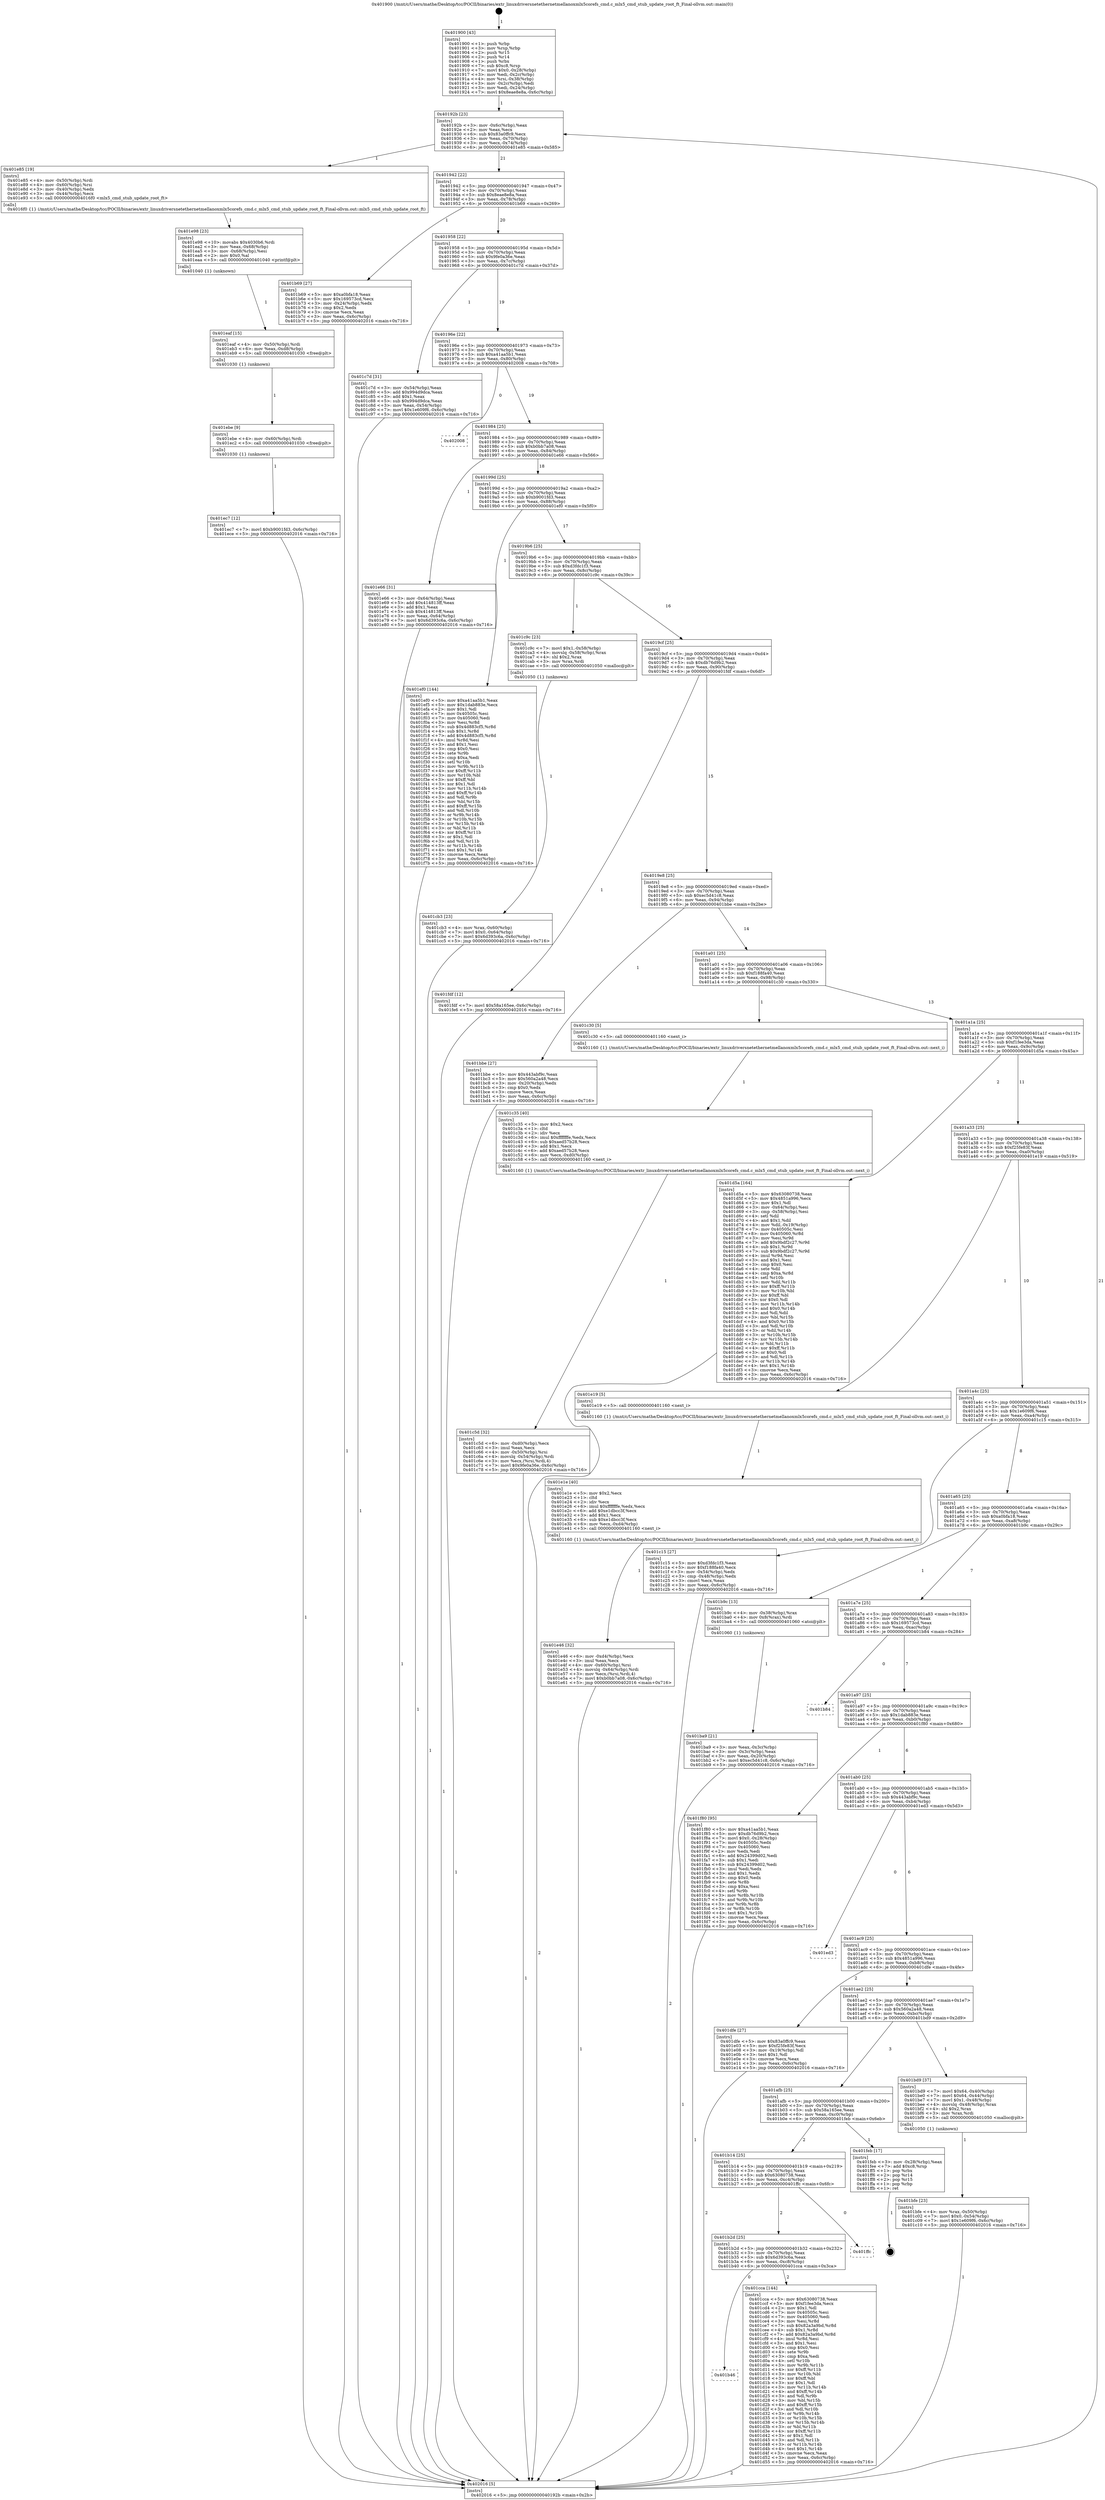 digraph "0x401900" {
  label = "0x401900 (/mnt/c/Users/mathe/Desktop/tcc/POCII/binaries/extr_linuxdriversnetethernetmellanoxmlx5corefs_cmd.c_mlx5_cmd_stub_update_root_ft_Final-ollvm.out::main(0))"
  labelloc = "t"
  node[shape=record]

  Entry [label="",width=0.3,height=0.3,shape=circle,fillcolor=black,style=filled]
  "0x40192b" [label="{
     0x40192b [23]\l
     | [instrs]\l
     &nbsp;&nbsp;0x40192b \<+3\>: mov -0x6c(%rbp),%eax\l
     &nbsp;&nbsp;0x40192e \<+2\>: mov %eax,%ecx\l
     &nbsp;&nbsp;0x401930 \<+6\>: sub $0x83a0ffc9,%ecx\l
     &nbsp;&nbsp;0x401936 \<+3\>: mov %eax,-0x70(%rbp)\l
     &nbsp;&nbsp;0x401939 \<+3\>: mov %ecx,-0x74(%rbp)\l
     &nbsp;&nbsp;0x40193c \<+6\>: je 0000000000401e85 \<main+0x585\>\l
  }"]
  "0x401e85" [label="{
     0x401e85 [19]\l
     | [instrs]\l
     &nbsp;&nbsp;0x401e85 \<+4\>: mov -0x50(%rbp),%rdi\l
     &nbsp;&nbsp;0x401e89 \<+4\>: mov -0x60(%rbp),%rsi\l
     &nbsp;&nbsp;0x401e8d \<+3\>: mov -0x40(%rbp),%edx\l
     &nbsp;&nbsp;0x401e90 \<+3\>: mov -0x44(%rbp),%ecx\l
     &nbsp;&nbsp;0x401e93 \<+5\>: call 00000000004016f0 \<mlx5_cmd_stub_update_root_ft\>\l
     | [calls]\l
     &nbsp;&nbsp;0x4016f0 \{1\} (/mnt/c/Users/mathe/Desktop/tcc/POCII/binaries/extr_linuxdriversnetethernetmellanoxmlx5corefs_cmd.c_mlx5_cmd_stub_update_root_ft_Final-ollvm.out::mlx5_cmd_stub_update_root_ft)\l
  }"]
  "0x401942" [label="{
     0x401942 [22]\l
     | [instrs]\l
     &nbsp;&nbsp;0x401942 \<+5\>: jmp 0000000000401947 \<main+0x47\>\l
     &nbsp;&nbsp;0x401947 \<+3\>: mov -0x70(%rbp),%eax\l
     &nbsp;&nbsp;0x40194a \<+5\>: sub $0x8eae8e8a,%eax\l
     &nbsp;&nbsp;0x40194f \<+3\>: mov %eax,-0x78(%rbp)\l
     &nbsp;&nbsp;0x401952 \<+6\>: je 0000000000401b69 \<main+0x269\>\l
  }"]
  Exit [label="",width=0.3,height=0.3,shape=circle,fillcolor=black,style=filled,peripheries=2]
  "0x401b69" [label="{
     0x401b69 [27]\l
     | [instrs]\l
     &nbsp;&nbsp;0x401b69 \<+5\>: mov $0xa0bfa18,%eax\l
     &nbsp;&nbsp;0x401b6e \<+5\>: mov $0x169573cd,%ecx\l
     &nbsp;&nbsp;0x401b73 \<+3\>: mov -0x24(%rbp),%edx\l
     &nbsp;&nbsp;0x401b76 \<+3\>: cmp $0x2,%edx\l
     &nbsp;&nbsp;0x401b79 \<+3\>: cmovne %ecx,%eax\l
     &nbsp;&nbsp;0x401b7c \<+3\>: mov %eax,-0x6c(%rbp)\l
     &nbsp;&nbsp;0x401b7f \<+5\>: jmp 0000000000402016 \<main+0x716\>\l
  }"]
  "0x401958" [label="{
     0x401958 [22]\l
     | [instrs]\l
     &nbsp;&nbsp;0x401958 \<+5\>: jmp 000000000040195d \<main+0x5d\>\l
     &nbsp;&nbsp;0x40195d \<+3\>: mov -0x70(%rbp),%eax\l
     &nbsp;&nbsp;0x401960 \<+5\>: sub $0x9fe0a36e,%eax\l
     &nbsp;&nbsp;0x401965 \<+3\>: mov %eax,-0x7c(%rbp)\l
     &nbsp;&nbsp;0x401968 \<+6\>: je 0000000000401c7d \<main+0x37d\>\l
  }"]
  "0x402016" [label="{
     0x402016 [5]\l
     | [instrs]\l
     &nbsp;&nbsp;0x402016 \<+5\>: jmp 000000000040192b \<main+0x2b\>\l
  }"]
  "0x401900" [label="{
     0x401900 [43]\l
     | [instrs]\l
     &nbsp;&nbsp;0x401900 \<+1\>: push %rbp\l
     &nbsp;&nbsp;0x401901 \<+3\>: mov %rsp,%rbp\l
     &nbsp;&nbsp;0x401904 \<+2\>: push %r15\l
     &nbsp;&nbsp;0x401906 \<+2\>: push %r14\l
     &nbsp;&nbsp;0x401908 \<+1\>: push %rbx\l
     &nbsp;&nbsp;0x401909 \<+7\>: sub $0xc8,%rsp\l
     &nbsp;&nbsp;0x401910 \<+7\>: movl $0x0,-0x28(%rbp)\l
     &nbsp;&nbsp;0x401917 \<+3\>: mov %edi,-0x2c(%rbp)\l
     &nbsp;&nbsp;0x40191a \<+4\>: mov %rsi,-0x38(%rbp)\l
     &nbsp;&nbsp;0x40191e \<+3\>: mov -0x2c(%rbp),%edi\l
     &nbsp;&nbsp;0x401921 \<+3\>: mov %edi,-0x24(%rbp)\l
     &nbsp;&nbsp;0x401924 \<+7\>: movl $0x8eae8e8a,-0x6c(%rbp)\l
  }"]
  "0x401ec7" [label="{
     0x401ec7 [12]\l
     | [instrs]\l
     &nbsp;&nbsp;0x401ec7 \<+7\>: movl $0xb9001fd3,-0x6c(%rbp)\l
     &nbsp;&nbsp;0x401ece \<+5\>: jmp 0000000000402016 \<main+0x716\>\l
  }"]
  "0x401c7d" [label="{
     0x401c7d [31]\l
     | [instrs]\l
     &nbsp;&nbsp;0x401c7d \<+3\>: mov -0x54(%rbp),%eax\l
     &nbsp;&nbsp;0x401c80 \<+5\>: add $0x994d9dca,%eax\l
     &nbsp;&nbsp;0x401c85 \<+3\>: add $0x1,%eax\l
     &nbsp;&nbsp;0x401c88 \<+5\>: sub $0x994d9dca,%eax\l
     &nbsp;&nbsp;0x401c8d \<+3\>: mov %eax,-0x54(%rbp)\l
     &nbsp;&nbsp;0x401c90 \<+7\>: movl $0x1e609f6,-0x6c(%rbp)\l
     &nbsp;&nbsp;0x401c97 \<+5\>: jmp 0000000000402016 \<main+0x716\>\l
  }"]
  "0x40196e" [label="{
     0x40196e [22]\l
     | [instrs]\l
     &nbsp;&nbsp;0x40196e \<+5\>: jmp 0000000000401973 \<main+0x73\>\l
     &nbsp;&nbsp;0x401973 \<+3\>: mov -0x70(%rbp),%eax\l
     &nbsp;&nbsp;0x401976 \<+5\>: sub $0xa41aa5b1,%eax\l
     &nbsp;&nbsp;0x40197b \<+3\>: mov %eax,-0x80(%rbp)\l
     &nbsp;&nbsp;0x40197e \<+6\>: je 0000000000402008 \<main+0x708\>\l
  }"]
  "0x401ebe" [label="{
     0x401ebe [9]\l
     | [instrs]\l
     &nbsp;&nbsp;0x401ebe \<+4\>: mov -0x60(%rbp),%rdi\l
     &nbsp;&nbsp;0x401ec2 \<+5\>: call 0000000000401030 \<free@plt\>\l
     | [calls]\l
     &nbsp;&nbsp;0x401030 \{1\} (unknown)\l
  }"]
  "0x402008" [label="{
     0x402008\l
  }", style=dashed]
  "0x401984" [label="{
     0x401984 [25]\l
     | [instrs]\l
     &nbsp;&nbsp;0x401984 \<+5\>: jmp 0000000000401989 \<main+0x89\>\l
     &nbsp;&nbsp;0x401989 \<+3\>: mov -0x70(%rbp),%eax\l
     &nbsp;&nbsp;0x40198c \<+5\>: sub $0xb0bb7a08,%eax\l
     &nbsp;&nbsp;0x401991 \<+6\>: mov %eax,-0x84(%rbp)\l
     &nbsp;&nbsp;0x401997 \<+6\>: je 0000000000401e66 \<main+0x566\>\l
  }"]
  "0x401eaf" [label="{
     0x401eaf [15]\l
     | [instrs]\l
     &nbsp;&nbsp;0x401eaf \<+4\>: mov -0x50(%rbp),%rdi\l
     &nbsp;&nbsp;0x401eb3 \<+6\>: mov %eax,-0xd8(%rbp)\l
     &nbsp;&nbsp;0x401eb9 \<+5\>: call 0000000000401030 \<free@plt\>\l
     | [calls]\l
     &nbsp;&nbsp;0x401030 \{1\} (unknown)\l
  }"]
  "0x401e66" [label="{
     0x401e66 [31]\l
     | [instrs]\l
     &nbsp;&nbsp;0x401e66 \<+3\>: mov -0x64(%rbp),%eax\l
     &nbsp;&nbsp;0x401e69 \<+5\>: add $0x414813ff,%eax\l
     &nbsp;&nbsp;0x401e6e \<+3\>: add $0x1,%eax\l
     &nbsp;&nbsp;0x401e71 \<+5\>: sub $0x414813ff,%eax\l
     &nbsp;&nbsp;0x401e76 \<+3\>: mov %eax,-0x64(%rbp)\l
     &nbsp;&nbsp;0x401e79 \<+7\>: movl $0x6d393c6a,-0x6c(%rbp)\l
     &nbsp;&nbsp;0x401e80 \<+5\>: jmp 0000000000402016 \<main+0x716\>\l
  }"]
  "0x40199d" [label="{
     0x40199d [25]\l
     | [instrs]\l
     &nbsp;&nbsp;0x40199d \<+5\>: jmp 00000000004019a2 \<main+0xa2\>\l
     &nbsp;&nbsp;0x4019a2 \<+3\>: mov -0x70(%rbp),%eax\l
     &nbsp;&nbsp;0x4019a5 \<+5\>: sub $0xb9001fd3,%eax\l
     &nbsp;&nbsp;0x4019aa \<+6\>: mov %eax,-0x88(%rbp)\l
     &nbsp;&nbsp;0x4019b0 \<+6\>: je 0000000000401ef0 \<main+0x5f0\>\l
  }"]
  "0x401e98" [label="{
     0x401e98 [23]\l
     | [instrs]\l
     &nbsp;&nbsp;0x401e98 \<+10\>: movabs $0x4030b6,%rdi\l
     &nbsp;&nbsp;0x401ea2 \<+3\>: mov %eax,-0x68(%rbp)\l
     &nbsp;&nbsp;0x401ea5 \<+3\>: mov -0x68(%rbp),%esi\l
     &nbsp;&nbsp;0x401ea8 \<+2\>: mov $0x0,%al\l
     &nbsp;&nbsp;0x401eaa \<+5\>: call 0000000000401040 \<printf@plt\>\l
     | [calls]\l
     &nbsp;&nbsp;0x401040 \{1\} (unknown)\l
  }"]
  "0x401ef0" [label="{
     0x401ef0 [144]\l
     | [instrs]\l
     &nbsp;&nbsp;0x401ef0 \<+5\>: mov $0xa41aa5b1,%eax\l
     &nbsp;&nbsp;0x401ef5 \<+5\>: mov $0x1dab883e,%ecx\l
     &nbsp;&nbsp;0x401efa \<+2\>: mov $0x1,%dl\l
     &nbsp;&nbsp;0x401efc \<+7\>: mov 0x40505c,%esi\l
     &nbsp;&nbsp;0x401f03 \<+7\>: mov 0x405060,%edi\l
     &nbsp;&nbsp;0x401f0a \<+3\>: mov %esi,%r8d\l
     &nbsp;&nbsp;0x401f0d \<+7\>: sub $0x4d883cf5,%r8d\l
     &nbsp;&nbsp;0x401f14 \<+4\>: sub $0x1,%r8d\l
     &nbsp;&nbsp;0x401f18 \<+7\>: add $0x4d883cf5,%r8d\l
     &nbsp;&nbsp;0x401f1f \<+4\>: imul %r8d,%esi\l
     &nbsp;&nbsp;0x401f23 \<+3\>: and $0x1,%esi\l
     &nbsp;&nbsp;0x401f26 \<+3\>: cmp $0x0,%esi\l
     &nbsp;&nbsp;0x401f29 \<+4\>: sete %r9b\l
     &nbsp;&nbsp;0x401f2d \<+3\>: cmp $0xa,%edi\l
     &nbsp;&nbsp;0x401f30 \<+4\>: setl %r10b\l
     &nbsp;&nbsp;0x401f34 \<+3\>: mov %r9b,%r11b\l
     &nbsp;&nbsp;0x401f37 \<+4\>: xor $0xff,%r11b\l
     &nbsp;&nbsp;0x401f3b \<+3\>: mov %r10b,%bl\l
     &nbsp;&nbsp;0x401f3e \<+3\>: xor $0xff,%bl\l
     &nbsp;&nbsp;0x401f41 \<+3\>: xor $0x1,%dl\l
     &nbsp;&nbsp;0x401f44 \<+3\>: mov %r11b,%r14b\l
     &nbsp;&nbsp;0x401f47 \<+4\>: and $0xff,%r14b\l
     &nbsp;&nbsp;0x401f4b \<+3\>: and %dl,%r9b\l
     &nbsp;&nbsp;0x401f4e \<+3\>: mov %bl,%r15b\l
     &nbsp;&nbsp;0x401f51 \<+4\>: and $0xff,%r15b\l
     &nbsp;&nbsp;0x401f55 \<+3\>: and %dl,%r10b\l
     &nbsp;&nbsp;0x401f58 \<+3\>: or %r9b,%r14b\l
     &nbsp;&nbsp;0x401f5b \<+3\>: or %r10b,%r15b\l
     &nbsp;&nbsp;0x401f5e \<+3\>: xor %r15b,%r14b\l
     &nbsp;&nbsp;0x401f61 \<+3\>: or %bl,%r11b\l
     &nbsp;&nbsp;0x401f64 \<+4\>: xor $0xff,%r11b\l
     &nbsp;&nbsp;0x401f68 \<+3\>: or $0x1,%dl\l
     &nbsp;&nbsp;0x401f6b \<+3\>: and %dl,%r11b\l
     &nbsp;&nbsp;0x401f6e \<+3\>: or %r11b,%r14b\l
     &nbsp;&nbsp;0x401f71 \<+4\>: test $0x1,%r14b\l
     &nbsp;&nbsp;0x401f75 \<+3\>: cmovne %ecx,%eax\l
     &nbsp;&nbsp;0x401f78 \<+3\>: mov %eax,-0x6c(%rbp)\l
     &nbsp;&nbsp;0x401f7b \<+5\>: jmp 0000000000402016 \<main+0x716\>\l
  }"]
  "0x4019b6" [label="{
     0x4019b6 [25]\l
     | [instrs]\l
     &nbsp;&nbsp;0x4019b6 \<+5\>: jmp 00000000004019bb \<main+0xbb\>\l
     &nbsp;&nbsp;0x4019bb \<+3\>: mov -0x70(%rbp),%eax\l
     &nbsp;&nbsp;0x4019be \<+5\>: sub $0xd3fdc1f3,%eax\l
     &nbsp;&nbsp;0x4019c3 \<+6\>: mov %eax,-0x8c(%rbp)\l
     &nbsp;&nbsp;0x4019c9 \<+6\>: je 0000000000401c9c \<main+0x39c\>\l
  }"]
  "0x401e46" [label="{
     0x401e46 [32]\l
     | [instrs]\l
     &nbsp;&nbsp;0x401e46 \<+6\>: mov -0xd4(%rbp),%ecx\l
     &nbsp;&nbsp;0x401e4c \<+3\>: imul %eax,%ecx\l
     &nbsp;&nbsp;0x401e4f \<+4\>: mov -0x60(%rbp),%rsi\l
     &nbsp;&nbsp;0x401e53 \<+4\>: movslq -0x64(%rbp),%rdi\l
     &nbsp;&nbsp;0x401e57 \<+3\>: mov %ecx,(%rsi,%rdi,4)\l
     &nbsp;&nbsp;0x401e5a \<+7\>: movl $0xb0bb7a08,-0x6c(%rbp)\l
     &nbsp;&nbsp;0x401e61 \<+5\>: jmp 0000000000402016 \<main+0x716\>\l
  }"]
  "0x401c9c" [label="{
     0x401c9c [23]\l
     | [instrs]\l
     &nbsp;&nbsp;0x401c9c \<+7\>: movl $0x1,-0x58(%rbp)\l
     &nbsp;&nbsp;0x401ca3 \<+4\>: movslq -0x58(%rbp),%rax\l
     &nbsp;&nbsp;0x401ca7 \<+4\>: shl $0x2,%rax\l
     &nbsp;&nbsp;0x401cab \<+3\>: mov %rax,%rdi\l
     &nbsp;&nbsp;0x401cae \<+5\>: call 0000000000401050 \<malloc@plt\>\l
     | [calls]\l
     &nbsp;&nbsp;0x401050 \{1\} (unknown)\l
  }"]
  "0x4019cf" [label="{
     0x4019cf [25]\l
     | [instrs]\l
     &nbsp;&nbsp;0x4019cf \<+5\>: jmp 00000000004019d4 \<main+0xd4\>\l
     &nbsp;&nbsp;0x4019d4 \<+3\>: mov -0x70(%rbp),%eax\l
     &nbsp;&nbsp;0x4019d7 \<+5\>: sub $0xdb76d9b2,%eax\l
     &nbsp;&nbsp;0x4019dc \<+6\>: mov %eax,-0x90(%rbp)\l
     &nbsp;&nbsp;0x4019e2 \<+6\>: je 0000000000401fdf \<main+0x6df\>\l
  }"]
  "0x401e1e" [label="{
     0x401e1e [40]\l
     | [instrs]\l
     &nbsp;&nbsp;0x401e1e \<+5\>: mov $0x2,%ecx\l
     &nbsp;&nbsp;0x401e23 \<+1\>: cltd\l
     &nbsp;&nbsp;0x401e24 \<+2\>: idiv %ecx\l
     &nbsp;&nbsp;0x401e26 \<+6\>: imul $0xfffffffe,%edx,%ecx\l
     &nbsp;&nbsp;0x401e2c \<+6\>: add $0xe1dbcc3f,%ecx\l
     &nbsp;&nbsp;0x401e32 \<+3\>: add $0x1,%ecx\l
     &nbsp;&nbsp;0x401e35 \<+6\>: sub $0xe1dbcc3f,%ecx\l
     &nbsp;&nbsp;0x401e3b \<+6\>: mov %ecx,-0xd4(%rbp)\l
     &nbsp;&nbsp;0x401e41 \<+5\>: call 0000000000401160 \<next_i\>\l
     | [calls]\l
     &nbsp;&nbsp;0x401160 \{1\} (/mnt/c/Users/mathe/Desktop/tcc/POCII/binaries/extr_linuxdriversnetethernetmellanoxmlx5corefs_cmd.c_mlx5_cmd_stub_update_root_ft_Final-ollvm.out::next_i)\l
  }"]
  "0x401fdf" [label="{
     0x401fdf [12]\l
     | [instrs]\l
     &nbsp;&nbsp;0x401fdf \<+7\>: movl $0x58a165ee,-0x6c(%rbp)\l
     &nbsp;&nbsp;0x401fe6 \<+5\>: jmp 0000000000402016 \<main+0x716\>\l
  }"]
  "0x4019e8" [label="{
     0x4019e8 [25]\l
     | [instrs]\l
     &nbsp;&nbsp;0x4019e8 \<+5\>: jmp 00000000004019ed \<main+0xed\>\l
     &nbsp;&nbsp;0x4019ed \<+3\>: mov -0x70(%rbp),%eax\l
     &nbsp;&nbsp;0x4019f0 \<+5\>: sub $0xec5d41c8,%eax\l
     &nbsp;&nbsp;0x4019f5 \<+6\>: mov %eax,-0x94(%rbp)\l
     &nbsp;&nbsp;0x4019fb \<+6\>: je 0000000000401bbe \<main+0x2be\>\l
  }"]
  "0x401b46" [label="{
     0x401b46\l
  }", style=dashed]
  "0x401bbe" [label="{
     0x401bbe [27]\l
     | [instrs]\l
     &nbsp;&nbsp;0x401bbe \<+5\>: mov $0x443abf9c,%eax\l
     &nbsp;&nbsp;0x401bc3 \<+5\>: mov $0x560a2a48,%ecx\l
     &nbsp;&nbsp;0x401bc8 \<+3\>: mov -0x20(%rbp),%edx\l
     &nbsp;&nbsp;0x401bcb \<+3\>: cmp $0x0,%edx\l
     &nbsp;&nbsp;0x401bce \<+3\>: cmove %ecx,%eax\l
     &nbsp;&nbsp;0x401bd1 \<+3\>: mov %eax,-0x6c(%rbp)\l
     &nbsp;&nbsp;0x401bd4 \<+5\>: jmp 0000000000402016 \<main+0x716\>\l
  }"]
  "0x401a01" [label="{
     0x401a01 [25]\l
     | [instrs]\l
     &nbsp;&nbsp;0x401a01 \<+5\>: jmp 0000000000401a06 \<main+0x106\>\l
     &nbsp;&nbsp;0x401a06 \<+3\>: mov -0x70(%rbp),%eax\l
     &nbsp;&nbsp;0x401a09 \<+5\>: sub $0xf188fa40,%eax\l
     &nbsp;&nbsp;0x401a0e \<+6\>: mov %eax,-0x98(%rbp)\l
     &nbsp;&nbsp;0x401a14 \<+6\>: je 0000000000401c30 \<main+0x330\>\l
  }"]
  "0x401cca" [label="{
     0x401cca [144]\l
     | [instrs]\l
     &nbsp;&nbsp;0x401cca \<+5\>: mov $0x63080738,%eax\l
     &nbsp;&nbsp;0x401ccf \<+5\>: mov $0xf1fee3da,%ecx\l
     &nbsp;&nbsp;0x401cd4 \<+2\>: mov $0x1,%dl\l
     &nbsp;&nbsp;0x401cd6 \<+7\>: mov 0x40505c,%esi\l
     &nbsp;&nbsp;0x401cdd \<+7\>: mov 0x405060,%edi\l
     &nbsp;&nbsp;0x401ce4 \<+3\>: mov %esi,%r8d\l
     &nbsp;&nbsp;0x401ce7 \<+7\>: sub $0x82a3a9bd,%r8d\l
     &nbsp;&nbsp;0x401cee \<+4\>: sub $0x1,%r8d\l
     &nbsp;&nbsp;0x401cf2 \<+7\>: add $0x82a3a9bd,%r8d\l
     &nbsp;&nbsp;0x401cf9 \<+4\>: imul %r8d,%esi\l
     &nbsp;&nbsp;0x401cfd \<+3\>: and $0x1,%esi\l
     &nbsp;&nbsp;0x401d00 \<+3\>: cmp $0x0,%esi\l
     &nbsp;&nbsp;0x401d03 \<+4\>: sete %r9b\l
     &nbsp;&nbsp;0x401d07 \<+3\>: cmp $0xa,%edi\l
     &nbsp;&nbsp;0x401d0a \<+4\>: setl %r10b\l
     &nbsp;&nbsp;0x401d0e \<+3\>: mov %r9b,%r11b\l
     &nbsp;&nbsp;0x401d11 \<+4\>: xor $0xff,%r11b\l
     &nbsp;&nbsp;0x401d15 \<+3\>: mov %r10b,%bl\l
     &nbsp;&nbsp;0x401d18 \<+3\>: xor $0xff,%bl\l
     &nbsp;&nbsp;0x401d1b \<+3\>: xor $0x1,%dl\l
     &nbsp;&nbsp;0x401d1e \<+3\>: mov %r11b,%r14b\l
     &nbsp;&nbsp;0x401d21 \<+4\>: and $0xff,%r14b\l
     &nbsp;&nbsp;0x401d25 \<+3\>: and %dl,%r9b\l
     &nbsp;&nbsp;0x401d28 \<+3\>: mov %bl,%r15b\l
     &nbsp;&nbsp;0x401d2b \<+4\>: and $0xff,%r15b\l
     &nbsp;&nbsp;0x401d2f \<+3\>: and %dl,%r10b\l
     &nbsp;&nbsp;0x401d32 \<+3\>: or %r9b,%r14b\l
     &nbsp;&nbsp;0x401d35 \<+3\>: or %r10b,%r15b\l
     &nbsp;&nbsp;0x401d38 \<+3\>: xor %r15b,%r14b\l
     &nbsp;&nbsp;0x401d3b \<+3\>: or %bl,%r11b\l
     &nbsp;&nbsp;0x401d3e \<+4\>: xor $0xff,%r11b\l
     &nbsp;&nbsp;0x401d42 \<+3\>: or $0x1,%dl\l
     &nbsp;&nbsp;0x401d45 \<+3\>: and %dl,%r11b\l
     &nbsp;&nbsp;0x401d48 \<+3\>: or %r11b,%r14b\l
     &nbsp;&nbsp;0x401d4b \<+4\>: test $0x1,%r14b\l
     &nbsp;&nbsp;0x401d4f \<+3\>: cmovne %ecx,%eax\l
     &nbsp;&nbsp;0x401d52 \<+3\>: mov %eax,-0x6c(%rbp)\l
     &nbsp;&nbsp;0x401d55 \<+5\>: jmp 0000000000402016 \<main+0x716\>\l
  }"]
  "0x401c30" [label="{
     0x401c30 [5]\l
     | [instrs]\l
     &nbsp;&nbsp;0x401c30 \<+5\>: call 0000000000401160 \<next_i\>\l
     | [calls]\l
     &nbsp;&nbsp;0x401160 \{1\} (/mnt/c/Users/mathe/Desktop/tcc/POCII/binaries/extr_linuxdriversnetethernetmellanoxmlx5corefs_cmd.c_mlx5_cmd_stub_update_root_ft_Final-ollvm.out::next_i)\l
  }"]
  "0x401a1a" [label="{
     0x401a1a [25]\l
     | [instrs]\l
     &nbsp;&nbsp;0x401a1a \<+5\>: jmp 0000000000401a1f \<main+0x11f\>\l
     &nbsp;&nbsp;0x401a1f \<+3\>: mov -0x70(%rbp),%eax\l
     &nbsp;&nbsp;0x401a22 \<+5\>: sub $0xf1fee3da,%eax\l
     &nbsp;&nbsp;0x401a27 \<+6\>: mov %eax,-0x9c(%rbp)\l
     &nbsp;&nbsp;0x401a2d \<+6\>: je 0000000000401d5a \<main+0x45a\>\l
  }"]
  "0x401b2d" [label="{
     0x401b2d [25]\l
     | [instrs]\l
     &nbsp;&nbsp;0x401b2d \<+5\>: jmp 0000000000401b32 \<main+0x232\>\l
     &nbsp;&nbsp;0x401b32 \<+3\>: mov -0x70(%rbp),%eax\l
     &nbsp;&nbsp;0x401b35 \<+5\>: sub $0x6d393c6a,%eax\l
     &nbsp;&nbsp;0x401b3a \<+6\>: mov %eax,-0xc8(%rbp)\l
     &nbsp;&nbsp;0x401b40 \<+6\>: je 0000000000401cca \<main+0x3ca\>\l
  }"]
  "0x401d5a" [label="{
     0x401d5a [164]\l
     | [instrs]\l
     &nbsp;&nbsp;0x401d5a \<+5\>: mov $0x63080738,%eax\l
     &nbsp;&nbsp;0x401d5f \<+5\>: mov $0x4851a996,%ecx\l
     &nbsp;&nbsp;0x401d64 \<+2\>: mov $0x1,%dl\l
     &nbsp;&nbsp;0x401d66 \<+3\>: mov -0x64(%rbp),%esi\l
     &nbsp;&nbsp;0x401d69 \<+3\>: cmp -0x58(%rbp),%esi\l
     &nbsp;&nbsp;0x401d6c \<+4\>: setl %dil\l
     &nbsp;&nbsp;0x401d70 \<+4\>: and $0x1,%dil\l
     &nbsp;&nbsp;0x401d74 \<+4\>: mov %dil,-0x19(%rbp)\l
     &nbsp;&nbsp;0x401d78 \<+7\>: mov 0x40505c,%esi\l
     &nbsp;&nbsp;0x401d7f \<+8\>: mov 0x405060,%r8d\l
     &nbsp;&nbsp;0x401d87 \<+3\>: mov %esi,%r9d\l
     &nbsp;&nbsp;0x401d8a \<+7\>: add $0x9bdf2c27,%r9d\l
     &nbsp;&nbsp;0x401d91 \<+4\>: sub $0x1,%r9d\l
     &nbsp;&nbsp;0x401d95 \<+7\>: sub $0x9bdf2c27,%r9d\l
     &nbsp;&nbsp;0x401d9c \<+4\>: imul %r9d,%esi\l
     &nbsp;&nbsp;0x401da0 \<+3\>: and $0x1,%esi\l
     &nbsp;&nbsp;0x401da3 \<+3\>: cmp $0x0,%esi\l
     &nbsp;&nbsp;0x401da6 \<+4\>: sete %dil\l
     &nbsp;&nbsp;0x401daa \<+4\>: cmp $0xa,%r8d\l
     &nbsp;&nbsp;0x401dae \<+4\>: setl %r10b\l
     &nbsp;&nbsp;0x401db2 \<+3\>: mov %dil,%r11b\l
     &nbsp;&nbsp;0x401db5 \<+4\>: xor $0xff,%r11b\l
     &nbsp;&nbsp;0x401db9 \<+3\>: mov %r10b,%bl\l
     &nbsp;&nbsp;0x401dbc \<+3\>: xor $0xff,%bl\l
     &nbsp;&nbsp;0x401dbf \<+3\>: xor $0x0,%dl\l
     &nbsp;&nbsp;0x401dc2 \<+3\>: mov %r11b,%r14b\l
     &nbsp;&nbsp;0x401dc5 \<+4\>: and $0x0,%r14b\l
     &nbsp;&nbsp;0x401dc9 \<+3\>: and %dl,%dil\l
     &nbsp;&nbsp;0x401dcc \<+3\>: mov %bl,%r15b\l
     &nbsp;&nbsp;0x401dcf \<+4\>: and $0x0,%r15b\l
     &nbsp;&nbsp;0x401dd3 \<+3\>: and %dl,%r10b\l
     &nbsp;&nbsp;0x401dd6 \<+3\>: or %dil,%r14b\l
     &nbsp;&nbsp;0x401dd9 \<+3\>: or %r10b,%r15b\l
     &nbsp;&nbsp;0x401ddc \<+3\>: xor %r15b,%r14b\l
     &nbsp;&nbsp;0x401ddf \<+3\>: or %bl,%r11b\l
     &nbsp;&nbsp;0x401de2 \<+4\>: xor $0xff,%r11b\l
     &nbsp;&nbsp;0x401de6 \<+3\>: or $0x0,%dl\l
     &nbsp;&nbsp;0x401de9 \<+3\>: and %dl,%r11b\l
     &nbsp;&nbsp;0x401dec \<+3\>: or %r11b,%r14b\l
     &nbsp;&nbsp;0x401def \<+4\>: test $0x1,%r14b\l
     &nbsp;&nbsp;0x401df3 \<+3\>: cmovne %ecx,%eax\l
     &nbsp;&nbsp;0x401df6 \<+3\>: mov %eax,-0x6c(%rbp)\l
     &nbsp;&nbsp;0x401df9 \<+5\>: jmp 0000000000402016 \<main+0x716\>\l
  }"]
  "0x401a33" [label="{
     0x401a33 [25]\l
     | [instrs]\l
     &nbsp;&nbsp;0x401a33 \<+5\>: jmp 0000000000401a38 \<main+0x138\>\l
     &nbsp;&nbsp;0x401a38 \<+3\>: mov -0x70(%rbp),%eax\l
     &nbsp;&nbsp;0x401a3b \<+5\>: sub $0xf25fe83f,%eax\l
     &nbsp;&nbsp;0x401a40 \<+6\>: mov %eax,-0xa0(%rbp)\l
     &nbsp;&nbsp;0x401a46 \<+6\>: je 0000000000401e19 \<main+0x519\>\l
  }"]
  "0x401ffc" [label="{
     0x401ffc\l
  }", style=dashed]
  "0x401e19" [label="{
     0x401e19 [5]\l
     | [instrs]\l
     &nbsp;&nbsp;0x401e19 \<+5\>: call 0000000000401160 \<next_i\>\l
     | [calls]\l
     &nbsp;&nbsp;0x401160 \{1\} (/mnt/c/Users/mathe/Desktop/tcc/POCII/binaries/extr_linuxdriversnetethernetmellanoxmlx5corefs_cmd.c_mlx5_cmd_stub_update_root_ft_Final-ollvm.out::next_i)\l
  }"]
  "0x401a4c" [label="{
     0x401a4c [25]\l
     | [instrs]\l
     &nbsp;&nbsp;0x401a4c \<+5\>: jmp 0000000000401a51 \<main+0x151\>\l
     &nbsp;&nbsp;0x401a51 \<+3\>: mov -0x70(%rbp),%eax\l
     &nbsp;&nbsp;0x401a54 \<+5\>: sub $0x1e609f6,%eax\l
     &nbsp;&nbsp;0x401a59 \<+6\>: mov %eax,-0xa4(%rbp)\l
     &nbsp;&nbsp;0x401a5f \<+6\>: je 0000000000401c15 \<main+0x315\>\l
  }"]
  "0x401b14" [label="{
     0x401b14 [25]\l
     | [instrs]\l
     &nbsp;&nbsp;0x401b14 \<+5\>: jmp 0000000000401b19 \<main+0x219\>\l
     &nbsp;&nbsp;0x401b19 \<+3\>: mov -0x70(%rbp),%eax\l
     &nbsp;&nbsp;0x401b1c \<+5\>: sub $0x63080738,%eax\l
     &nbsp;&nbsp;0x401b21 \<+6\>: mov %eax,-0xc4(%rbp)\l
     &nbsp;&nbsp;0x401b27 \<+6\>: je 0000000000401ffc \<main+0x6fc\>\l
  }"]
  "0x401c15" [label="{
     0x401c15 [27]\l
     | [instrs]\l
     &nbsp;&nbsp;0x401c15 \<+5\>: mov $0xd3fdc1f3,%eax\l
     &nbsp;&nbsp;0x401c1a \<+5\>: mov $0xf188fa40,%ecx\l
     &nbsp;&nbsp;0x401c1f \<+3\>: mov -0x54(%rbp),%edx\l
     &nbsp;&nbsp;0x401c22 \<+3\>: cmp -0x48(%rbp),%edx\l
     &nbsp;&nbsp;0x401c25 \<+3\>: cmovl %ecx,%eax\l
     &nbsp;&nbsp;0x401c28 \<+3\>: mov %eax,-0x6c(%rbp)\l
     &nbsp;&nbsp;0x401c2b \<+5\>: jmp 0000000000402016 \<main+0x716\>\l
  }"]
  "0x401a65" [label="{
     0x401a65 [25]\l
     | [instrs]\l
     &nbsp;&nbsp;0x401a65 \<+5\>: jmp 0000000000401a6a \<main+0x16a\>\l
     &nbsp;&nbsp;0x401a6a \<+3\>: mov -0x70(%rbp),%eax\l
     &nbsp;&nbsp;0x401a6d \<+5\>: sub $0xa0bfa18,%eax\l
     &nbsp;&nbsp;0x401a72 \<+6\>: mov %eax,-0xa8(%rbp)\l
     &nbsp;&nbsp;0x401a78 \<+6\>: je 0000000000401b9c \<main+0x29c\>\l
  }"]
  "0x401feb" [label="{
     0x401feb [17]\l
     | [instrs]\l
     &nbsp;&nbsp;0x401feb \<+3\>: mov -0x28(%rbp),%eax\l
     &nbsp;&nbsp;0x401fee \<+7\>: add $0xc8,%rsp\l
     &nbsp;&nbsp;0x401ff5 \<+1\>: pop %rbx\l
     &nbsp;&nbsp;0x401ff6 \<+2\>: pop %r14\l
     &nbsp;&nbsp;0x401ff8 \<+2\>: pop %r15\l
     &nbsp;&nbsp;0x401ffa \<+1\>: pop %rbp\l
     &nbsp;&nbsp;0x401ffb \<+1\>: ret\l
  }"]
  "0x401b9c" [label="{
     0x401b9c [13]\l
     | [instrs]\l
     &nbsp;&nbsp;0x401b9c \<+4\>: mov -0x38(%rbp),%rax\l
     &nbsp;&nbsp;0x401ba0 \<+4\>: mov 0x8(%rax),%rdi\l
     &nbsp;&nbsp;0x401ba4 \<+5\>: call 0000000000401060 \<atoi@plt\>\l
     | [calls]\l
     &nbsp;&nbsp;0x401060 \{1\} (unknown)\l
  }"]
  "0x401a7e" [label="{
     0x401a7e [25]\l
     | [instrs]\l
     &nbsp;&nbsp;0x401a7e \<+5\>: jmp 0000000000401a83 \<main+0x183\>\l
     &nbsp;&nbsp;0x401a83 \<+3\>: mov -0x70(%rbp),%eax\l
     &nbsp;&nbsp;0x401a86 \<+5\>: sub $0x169573cd,%eax\l
     &nbsp;&nbsp;0x401a8b \<+6\>: mov %eax,-0xac(%rbp)\l
     &nbsp;&nbsp;0x401a91 \<+6\>: je 0000000000401b84 \<main+0x284\>\l
  }"]
  "0x401ba9" [label="{
     0x401ba9 [21]\l
     | [instrs]\l
     &nbsp;&nbsp;0x401ba9 \<+3\>: mov %eax,-0x3c(%rbp)\l
     &nbsp;&nbsp;0x401bac \<+3\>: mov -0x3c(%rbp),%eax\l
     &nbsp;&nbsp;0x401baf \<+3\>: mov %eax,-0x20(%rbp)\l
     &nbsp;&nbsp;0x401bb2 \<+7\>: movl $0xec5d41c8,-0x6c(%rbp)\l
     &nbsp;&nbsp;0x401bb9 \<+5\>: jmp 0000000000402016 \<main+0x716\>\l
  }"]
  "0x401cb3" [label="{
     0x401cb3 [23]\l
     | [instrs]\l
     &nbsp;&nbsp;0x401cb3 \<+4\>: mov %rax,-0x60(%rbp)\l
     &nbsp;&nbsp;0x401cb7 \<+7\>: movl $0x0,-0x64(%rbp)\l
     &nbsp;&nbsp;0x401cbe \<+7\>: movl $0x6d393c6a,-0x6c(%rbp)\l
     &nbsp;&nbsp;0x401cc5 \<+5\>: jmp 0000000000402016 \<main+0x716\>\l
  }"]
  "0x401b84" [label="{
     0x401b84\l
  }", style=dashed]
  "0x401a97" [label="{
     0x401a97 [25]\l
     | [instrs]\l
     &nbsp;&nbsp;0x401a97 \<+5\>: jmp 0000000000401a9c \<main+0x19c\>\l
     &nbsp;&nbsp;0x401a9c \<+3\>: mov -0x70(%rbp),%eax\l
     &nbsp;&nbsp;0x401a9f \<+5\>: sub $0x1dab883e,%eax\l
     &nbsp;&nbsp;0x401aa4 \<+6\>: mov %eax,-0xb0(%rbp)\l
     &nbsp;&nbsp;0x401aaa \<+6\>: je 0000000000401f80 \<main+0x680\>\l
  }"]
  "0x401c5d" [label="{
     0x401c5d [32]\l
     | [instrs]\l
     &nbsp;&nbsp;0x401c5d \<+6\>: mov -0xd0(%rbp),%ecx\l
     &nbsp;&nbsp;0x401c63 \<+3\>: imul %eax,%ecx\l
     &nbsp;&nbsp;0x401c66 \<+4\>: mov -0x50(%rbp),%rsi\l
     &nbsp;&nbsp;0x401c6a \<+4\>: movslq -0x54(%rbp),%rdi\l
     &nbsp;&nbsp;0x401c6e \<+3\>: mov %ecx,(%rsi,%rdi,4)\l
     &nbsp;&nbsp;0x401c71 \<+7\>: movl $0x9fe0a36e,-0x6c(%rbp)\l
     &nbsp;&nbsp;0x401c78 \<+5\>: jmp 0000000000402016 \<main+0x716\>\l
  }"]
  "0x401f80" [label="{
     0x401f80 [95]\l
     | [instrs]\l
     &nbsp;&nbsp;0x401f80 \<+5\>: mov $0xa41aa5b1,%eax\l
     &nbsp;&nbsp;0x401f85 \<+5\>: mov $0xdb76d9b2,%ecx\l
     &nbsp;&nbsp;0x401f8a \<+7\>: movl $0x0,-0x28(%rbp)\l
     &nbsp;&nbsp;0x401f91 \<+7\>: mov 0x40505c,%edx\l
     &nbsp;&nbsp;0x401f98 \<+7\>: mov 0x405060,%esi\l
     &nbsp;&nbsp;0x401f9f \<+2\>: mov %edx,%edi\l
     &nbsp;&nbsp;0x401fa1 \<+6\>: add $0x24399d02,%edi\l
     &nbsp;&nbsp;0x401fa7 \<+3\>: sub $0x1,%edi\l
     &nbsp;&nbsp;0x401faa \<+6\>: sub $0x24399d02,%edi\l
     &nbsp;&nbsp;0x401fb0 \<+3\>: imul %edi,%edx\l
     &nbsp;&nbsp;0x401fb3 \<+3\>: and $0x1,%edx\l
     &nbsp;&nbsp;0x401fb6 \<+3\>: cmp $0x0,%edx\l
     &nbsp;&nbsp;0x401fb9 \<+4\>: sete %r8b\l
     &nbsp;&nbsp;0x401fbd \<+3\>: cmp $0xa,%esi\l
     &nbsp;&nbsp;0x401fc0 \<+4\>: setl %r9b\l
     &nbsp;&nbsp;0x401fc4 \<+3\>: mov %r8b,%r10b\l
     &nbsp;&nbsp;0x401fc7 \<+3\>: and %r9b,%r10b\l
     &nbsp;&nbsp;0x401fca \<+3\>: xor %r9b,%r8b\l
     &nbsp;&nbsp;0x401fcd \<+3\>: or %r8b,%r10b\l
     &nbsp;&nbsp;0x401fd0 \<+4\>: test $0x1,%r10b\l
     &nbsp;&nbsp;0x401fd4 \<+3\>: cmovne %ecx,%eax\l
     &nbsp;&nbsp;0x401fd7 \<+3\>: mov %eax,-0x6c(%rbp)\l
     &nbsp;&nbsp;0x401fda \<+5\>: jmp 0000000000402016 \<main+0x716\>\l
  }"]
  "0x401ab0" [label="{
     0x401ab0 [25]\l
     | [instrs]\l
     &nbsp;&nbsp;0x401ab0 \<+5\>: jmp 0000000000401ab5 \<main+0x1b5\>\l
     &nbsp;&nbsp;0x401ab5 \<+3\>: mov -0x70(%rbp),%eax\l
     &nbsp;&nbsp;0x401ab8 \<+5\>: sub $0x443abf9c,%eax\l
     &nbsp;&nbsp;0x401abd \<+6\>: mov %eax,-0xb4(%rbp)\l
     &nbsp;&nbsp;0x401ac3 \<+6\>: je 0000000000401ed3 \<main+0x5d3\>\l
  }"]
  "0x401c35" [label="{
     0x401c35 [40]\l
     | [instrs]\l
     &nbsp;&nbsp;0x401c35 \<+5\>: mov $0x2,%ecx\l
     &nbsp;&nbsp;0x401c3a \<+1\>: cltd\l
     &nbsp;&nbsp;0x401c3b \<+2\>: idiv %ecx\l
     &nbsp;&nbsp;0x401c3d \<+6\>: imul $0xfffffffe,%edx,%ecx\l
     &nbsp;&nbsp;0x401c43 \<+6\>: sub $0xaed57b28,%ecx\l
     &nbsp;&nbsp;0x401c49 \<+3\>: add $0x1,%ecx\l
     &nbsp;&nbsp;0x401c4c \<+6\>: add $0xaed57b28,%ecx\l
     &nbsp;&nbsp;0x401c52 \<+6\>: mov %ecx,-0xd0(%rbp)\l
     &nbsp;&nbsp;0x401c58 \<+5\>: call 0000000000401160 \<next_i\>\l
     | [calls]\l
     &nbsp;&nbsp;0x401160 \{1\} (/mnt/c/Users/mathe/Desktop/tcc/POCII/binaries/extr_linuxdriversnetethernetmellanoxmlx5corefs_cmd.c_mlx5_cmd_stub_update_root_ft_Final-ollvm.out::next_i)\l
  }"]
  "0x401ed3" [label="{
     0x401ed3\l
  }", style=dashed]
  "0x401ac9" [label="{
     0x401ac9 [25]\l
     | [instrs]\l
     &nbsp;&nbsp;0x401ac9 \<+5\>: jmp 0000000000401ace \<main+0x1ce\>\l
     &nbsp;&nbsp;0x401ace \<+3\>: mov -0x70(%rbp),%eax\l
     &nbsp;&nbsp;0x401ad1 \<+5\>: sub $0x4851a996,%eax\l
     &nbsp;&nbsp;0x401ad6 \<+6\>: mov %eax,-0xb8(%rbp)\l
     &nbsp;&nbsp;0x401adc \<+6\>: je 0000000000401dfe \<main+0x4fe\>\l
  }"]
  "0x401bfe" [label="{
     0x401bfe [23]\l
     | [instrs]\l
     &nbsp;&nbsp;0x401bfe \<+4\>: mov %rax,-0x50(%rbp)\l
     &nbsp;&nbsp;0x401c02 \<+7\>: movl $0x0,-0x54(%rbp)\l
     &nbsp;&nbsp;0x401c09 \<+7\>: movl $0x1e609f6,-0x6c(%rbp)\l
     &nbsp;&nbsp;0x401c10 \<+5\>: jmp 0000000000402016 \<main+0x716\>\l
  }"]
  "0x401dfe" [label="{
     0x401dfe [27]\l
     | [instrs]\l
     &nbsp;&nbsp;0x401dfe \<+5\>: mov $0x83a0ffc9,%eax\l
     &nbsp;&nbsp;0x401e03 \<+5\>: mov $0xf25fe83f,%ecx\l
     &nbsp;&nbsp;0x401e08 \<+3\>: mov -0x19(%rbp),%dl\l
     &nbsp;&nbsp;0x401e0b \<+3\>: test $0x1,%dl\l
     &nbsp;&nbsp;0x401e0e \<+3\>: cmovne %ecx,%eax\l
     &nbsp;&nbsp;0x401e11 \<+3\>: mov %eax,-0x6c(%rbp)\l
     &nbsp;&nbsp;0x401e14 \<+5\>: jmp 0000000000402016 \<main+0x716\>\l
  }"]
  "0x401ae2" [label="{
     0x401ae2 [25]\l
     | [instrs]\l
     &nbsp;&nbsp;0x401ae2 \<+5\>: jmp 0000000000401ae7 \<main+0x1e7\>\l
     &nbsp;&nbsp;0x401ae7 \<+3\>: mov -0x70(%rbp),%eax\l
     &nbsp;&nbsp;0x401aea \<+5\>: sub $0x560a2a48,%eax\l
     &nbsp;&nbsp;0x401aef \<+6\>: mov %eax,-0xbc(%rbp)\l
     &nbsp;&nbsp;0x401af5 \<+6\>: je 0000000000401bd9 \<main+0x2d9\>\l
  }"]
  "0x401afb" [label="{
     0x401afb [25]\l
     | [instrs]\l
     &nbsp;&nbsp;0x401afb \<+5\>: jmp 0000000000401b00 \<main+0x200\>\l
     &nbsp;&nbsp;0x401b00 \<+3\>: mov -0x70(%rbp),%eax\l
     &nbsp;&nbsp;0x401b03 \<+5\>: sub $0x58a165ee,%eax\l
     &nbsp;&nbsp;0x401b08 \<+6\>: mov %eax,-0xc0(%rbp)\l
     &nbsp;&nbsp;0x401b0e \<+6\>: je 0000000000401feb \<main+0x6eb\>\l
  }"]
  "0x401bd9" [label="{
     0x401bd9 [37]\l
     | [instrs]\l
     &nbsp;&nbsp;0x401bd9 \<+7\>: movl $0x64,-0x40(%rbp)\l
     &nbsp;&nbsp;0x401be0 \<+7\>: movl $0x64,-0x44(%rbp)\l
     &nbsp;&nbsp;0x401be7 \<+7\>: movl $0x1,-0x48(%rbp)\l
     &nbsp;&nbsp;0x401bee \<+4\>: movslq -0x48(%rbp),%rax\l
     &nbsp;&nbsp;0x401bf2 \<+4\>: shl $0x2,%rax\l
     &nbsp;&nbsp;0x401bf6 \<+3\>: mov %rax,%rdi\l
     &nbsp;&nbsp;0x401bf9 \<+5\>: call 0000000000401050 \<malloc@plt\>\l
     | [calls]\l
     &nbsp;&nbsp;0x401050 \{1\} (unknown)\l
  }"]
  Entry -> "0x401900" [label=" 1"]
  "0x40192b" -> "0x401e85" [label=" 1"]
  "0x40192b" -> "0x401942" [label=" 21"]
  "0x401feb" -> Exit [label=" 1"]
  "0x401942" -> "0x401b69" [label=" 1"]
  "0x401942" -> "0x401958" [label=" 20"]
  "0x401b69" -> "0x402016" [label=" 1"]
  "0x401900" -> "0x40192b" [label=" 1"]
  "0x402016" -> "0x40192b" [label=" 21"]
  "0x401fdf" -> "0x402016" [label=" 1"]
  "0x401958" -> "0x401c7d" [label=" 1"]
  "0x401958" -> "0x40196e" [label=" 19"]
  "0x401f80" -> "0x402016" [label=" 1"]
  "0x40196e" -> "0x402008" [label=" 0"]
  "0x40196e" -> "0x401984" [label=" 19"]
  "0x401ef0" -> "0x402016" [label=" 1"]
  "0x401984" -> "0x401e66" [label=" 1"]
  "0x401984" -> "0x40199d" [label=" 18"]
  "0x401ec7" -> "0x402016" [label=" 1"]
  "0x40199d" -> "0x401ef0" [label=" 1"]
  "0x40199d" -> "0x4019b6" [label=" 17"]
  "0x401ebe" -> "0x401ec7" [label=" 1"]
  "0x4019b6" -> "0x401c9c" [label=" 1"]
  "0x4019b6" -> "0x4019cf" [label=" 16"]
  "0x401eaf" -> "0x401ebe" [label=" 1"]
  "0x4019cf" -> "0x401fdf" [label=" 1"]
  "0x4019cf" -> "0x4019e8" [label=" 15"]
  "0x401e98" -> "0x401eaf" [label=" 1"]
  "0x4019e8" -> "0x401bbe" [label=" 1"]
  "0x4019e8" -> "0x401a01" [label=" 14"]
  "0x401e85" -> "0x401e98" [label=" 1"]
  "0x401a01" -> "0x401c30" [label=" 1"]
  "0x401a01" -> "0x401a1a" [label=" 13"]
  "0x401e66" -> "0x402016" [label=" 1"]
  "0x401a1a" -> "0x401d5a" [label=" 2"]
  "0x401a1a" -> "0x401a33" [label=" 11"]
  "0x401e1e" -> "0x401e46" [label=" 1"]
  "0x401a33" -> "0x401e19" [label=" 1"]
  "0x401a33" -> "0x401a4c" [label=" 10"]
  "0x401e19" -> "0x401e1e" [label=" 1"]
  "0x401a4c" -> "0x401c15" [label=" 2"]
  "0x401a4c" -> "0x401a65" [label=" 8"]
  "0x401d5a" -> "0x402016" [label=" 2"]
  "0x401a65" -> "0x401b9c" [label=" 1"]
  "0x401a65" -> "0x401a7e" [label=" 7"]
  "0x401b9c" -> "0x401ba9" [label=" 1"]
  "0x401ba9" -> "0x402016" [label=" 1"]
  "0x401bbe" -> "0x402016" [label=" 1"]
  "0x401cca" -> "0x402016" [label=" 2"]
  "0x401a7e" -> "0x401b84" [label=" 0"]
  "0x401a7e" -> "0x401a97" [label=" 7"]
  "0x401b2d" -> "0x401cca" [label=" 2"]
  "0x401a97" -> "0x401f80" [label=" 1"]
  "0x401a97" -> "0x401ab0" [label=" 6"]
  "0x401e46" -> "0x402016" [label=" 1"]
  "0x401ab0" -> "0x401ed3" [label=" 0"]
  "0x401ab0" -> "0x401ac9" [label=" 6"]
  "0x401b14" -> "0x401b2d" [label=" 2"]
  "0x401ac9" -> "0x401dfe" [label=" 2"]
  "0x401ac9" -> "0x401ae2" [label=" 4"]
  "0x401b14" -> "0x401ffc" [label=" 0"]
  "0x401ae2" -> "0x401bd9" [label=" 1"]
  "0x401ae2" -> "0x401afb" [label=" 3"]
  "0x401bd9" -> "0x401bfe" [label=" 1"]
  "0x401bfe" -> "0x402016" [label=" 1"]
  "0x401c15" -> "0x402016" [label=" 2"]
  "0x401c30" -> "0x401c35" [label=" 1"]
  "0x401c35" -> "0x401c5d" [label=" 1"]
  "0x401c5d" -> "0x402016" [label=" 1"]
  "0x401c7d" -> "0x402016" [label=" 1"]
  "0x401c9c" -> "0x401cb3" [label=" 1"]
  "0x401cb3" -> "0x402016" [label=" 1"]
  "0x401b2d" -> "0x401b46" [label=" 0"]
  "0x401afb" -> "0x401feb" [label=" 1"]
  "0x401afb" -> "0x401b14" [label=" 2"]
  "0x401dfe" -> "0x402016" [label=" 2"]
}

